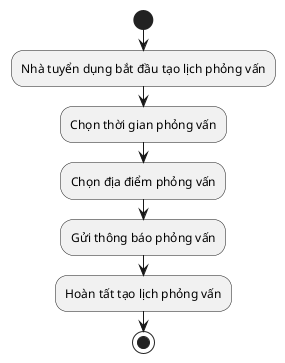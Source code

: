 ```plantuml
@startuml
start
:Nhà tuyển dụng bắt đầu tạo lịch phỏng vấn;
:Chọn thời gian phỏng vấn;
:Chọn địa điểm phỏng vấn;
:Gửi thông báo phỏng vấn;
:Hoàn tất tạo lịch phỏng vấn;
stop
@enduml